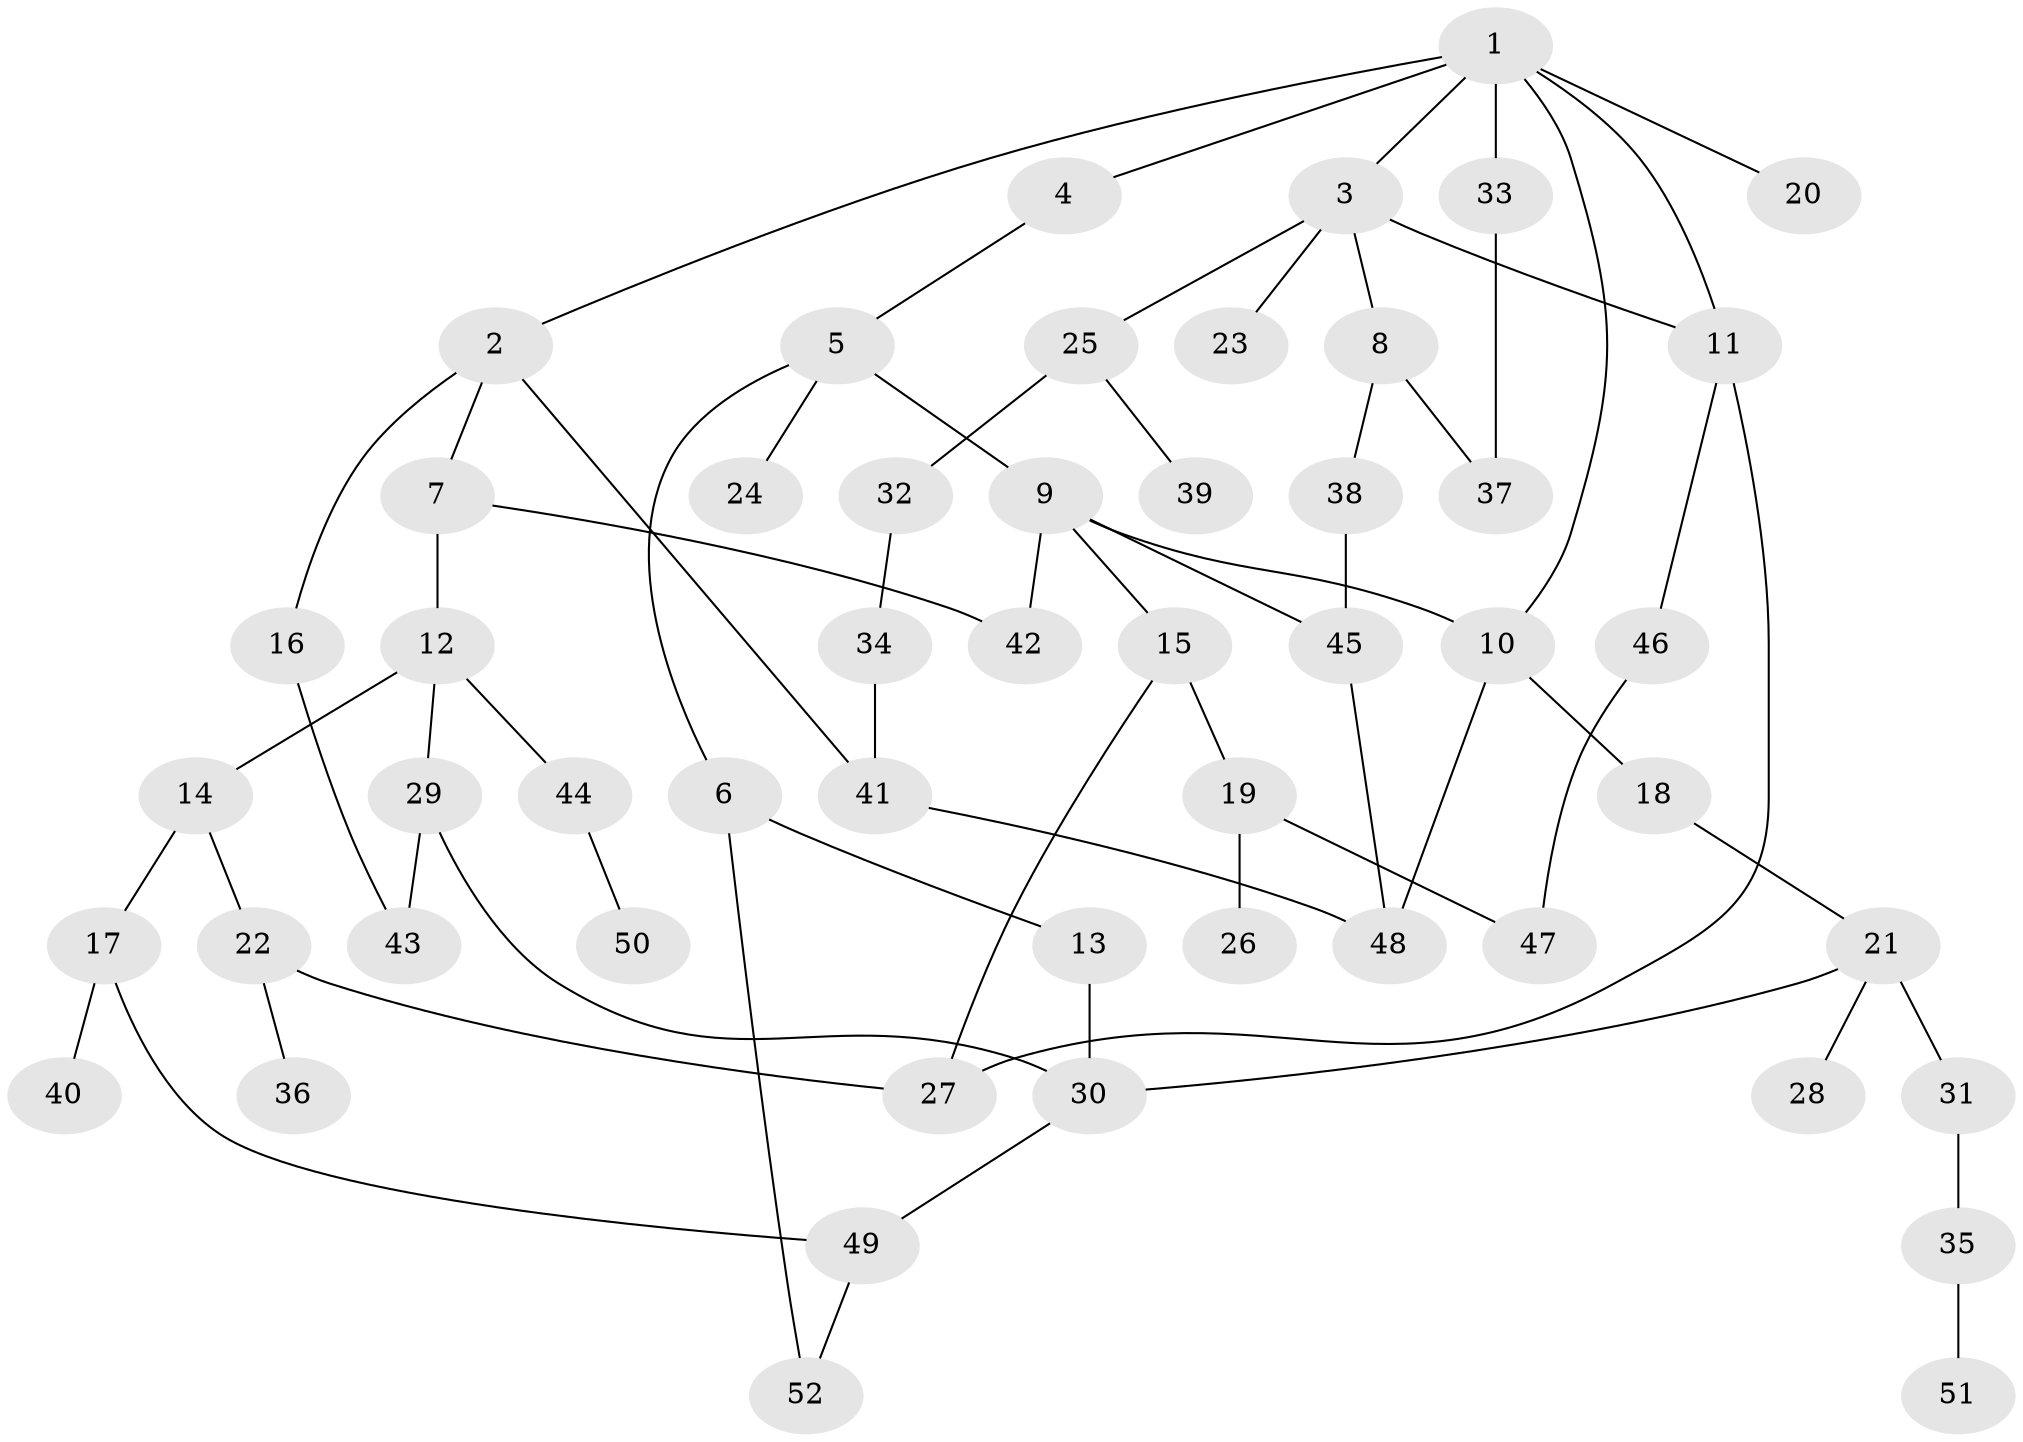 // coarse degree distribution, {4: 0.19230769230769232, 6: 0.07692307692307693, 3: 0.2692307692307692, 1: 0.11538461538461539, 5: 0.07692307692307693, 2: 0.2692307692307692}
// Generated by graph-tools (version 1.1) at 2025/45/03/06/25 01:45:09]
// undirected, 52 vertices, 67 edges
graph export_dot {
graph [start="1"]
  node [color=gray90,style=filled];
  1;
  2;
  3;
  4;
  5;
  6;
  7;
  8;
  9;
  10;
  11;
  12;
  13;
  14;
  15;
  16;
  17;
  18;
  19;
  20;
  21;
  22;
  23;
  24;
  25;
  26;
  27;
  28;
  29;
  30;
  31;
  32;
  33;
  34;
  35;
  36;
  37;
  38;
  39;
  40;
  41;
  42;
  43;
  44;
  45;
  46;
  47;
  48;
  49;
  50;
  51;
  52;
  1 -- 2;
  1 -- 3;
  1 -- 4;
  1 -- 10;
  1 -- 11;
  1 -- 20;
  1 -- 33;
  2 -- 7;
  2 -- 16;
  2 -- 41;
  3 -- 8;
  3 -- 23;
  3 -- 25;
  3 -- 11;
  4 -- 5;
  5 -- 6;
  5 -- 9;
  5 -- 24;
  6 -- 13;
  6 -- 52;
  7 -- 12;
  7 -- 42;
  8 -- 38;
  8 -- 37;
  9 -- 15;
  9 -- 45;
  9 -- 10;
  9 -- 42;
  10 -- 18;
  10 -- 48;
  11 -- 27;
  11 -- 46;
  12 -- 14;
  12 -- 29;
  12 -- 44;
  13 -- 30;
  14 -- 17;
  14 -- 22;
  15 -- 19;
  15 -- 27;
  16 -- 43;
  17 -- 40;
  17 -- 49;
  18 -- 21;
  19 -- 26;
  19 -- 47;
  21 -- 28;
  21 -- 31;
  21 -- 30;
  22 -- 36;
  22 -- 27;
  25 -- 32;
  25 -- 39;
  29 -- 30;
  29 -- 43;
  30 -- 49;
  31 -- 35;
  32 -- 34;
  33 -- 37;
  34 -- 41;
  35 -- 51;
  38 -- 45;
  41 -- 48;
  44 -- 50;
  45 -- 48;
  46 -- 47;
  49 -- 52;
}
